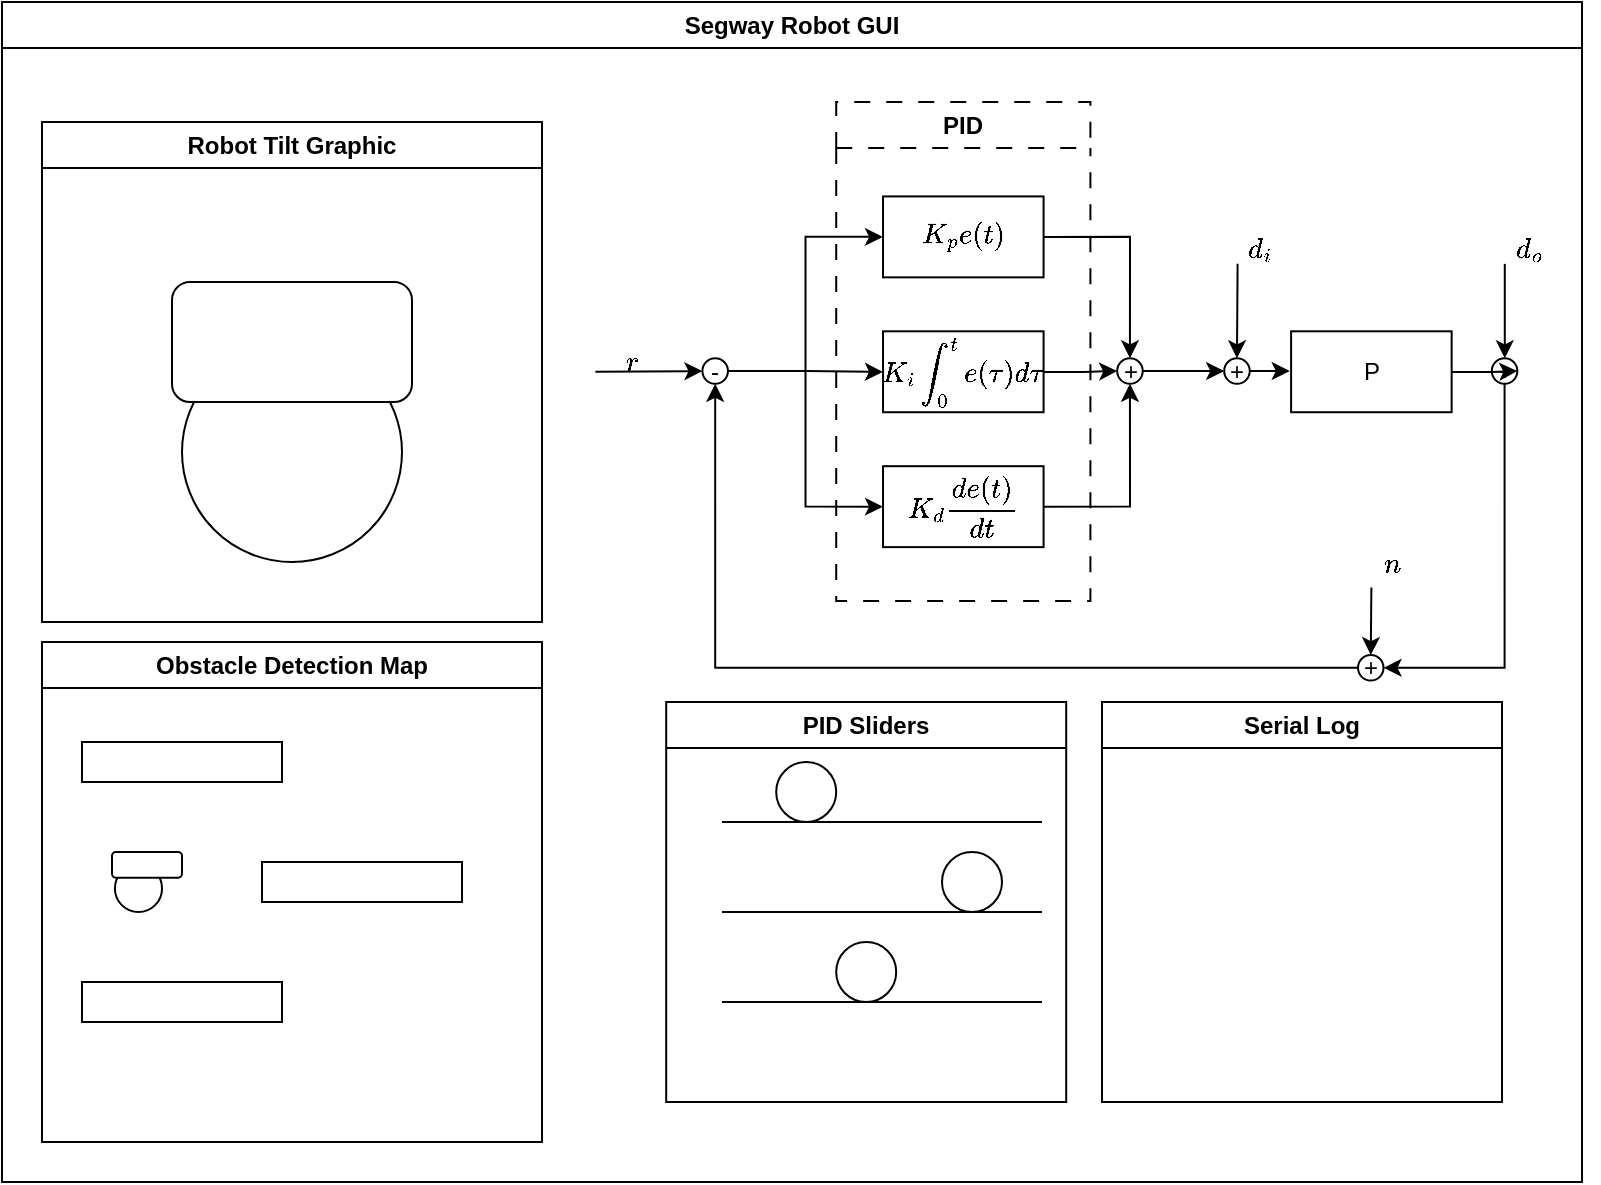 <mxfile version="21.7.5" type="device">
  <diagram name="Page-1" id="JrqC85rF7xHL8zw7GxRt">
    <mxGraphModel dx="1434" dy="843" grid="1" gridSize="10" guides="1" tooltips="1" connect="1" arrows="1" fold="1" page="1" pageScale="1" pageWidth="850" pageHeight="1100" math="1" shadow="0">
      <root>
        <mxCell id="0" />
        <mxCell id="1" parent="0" />
        <mxCell id="6u4YVSHrsR9_weqPG5pH-8" value="" style="ellipse;whiteSpace=wrap;html=1;aspect=fixed;" parent="1" vertex="1">
          <mxGeometry x="130" y="280" width="110" height="110" as="geometry" />
        </mxCell>
        <mxCell id="6u4YVSHrsR9_weqPG5pH-9" value="" style="rounded=1;whiteSpace=wrap;html=1;" parent="1" vertex="1">
          <mxGeometry x="125" y="250" width="120" height="60" as="geometry" />
        </mxCell>
        <mxCell id="6u4YVSHrsR9_weqPG5pH-10" value="Robot Tilt Graphic" style="swimlane;whiteSpace=wrap;html=1;" parent="1" vertex="1">
          <mxGeometry x="60" y="170" width="250" height="250" as="geometry" />
        </mxCell>
        <mxCell id="6u4YVSHrsR9_weqPG5pH-13" value="Obstacle Detection Map" style="swimlane;whiteSpace=wrap;html=1;" parent="1" vertex="1">
          <mxGeometry x="60" y="430" width="250" height="250" as="geometry" />
        </mxCell>
        <mxCell id="6u4YVSHrsR9_weqPG5pH-15" value="" style="rounded=0;whiteSpace=wrap;html=1;" parent="6u4YVSHrsR9_weqPG5pH-13" vertex="1">
          <mxGeometry x="110" y="110" width="100" height="20" as="geometry" />
        </mxCell>
        <mxCell id="6u4YVSHrsR9_weqPG5pH-14" value="" style="rounded=0;whiteSpace=wrap;html=1;" parent="1" vertex="1">
          <mxGeometry x="80" y="480" width="100" height="20" as="geometry" />
        </mxCell>
        <mxCell id="6u4YVSHrsR9_weqPG5pH-16" value="" style="rounded=0;whiteSpace=wrap;html=1;" parent="1" vertex="1">
          <mxGeometry x="80" y="600" width="100" height="20" as="geometry" />
        </mxCell>
        <mxCell id="6u4YVSHrsR9_weqPG5pH-23" value="" style="group;rotation=90;" parent="1" vertex="1" connectable="0">
          <mxGeometry x="95" y="535" width="35" height="30" as="geometry" />
        </mxCell>
        <mxCell id="6u4YVSHrsR9_weqPG5pH-20" value="" style="ellipse;whiteSpace=wrap;html=1;aspect=fixed;" parent="6u4YVSHrsR9_weqPG5pH-23" vertex="1">
          <mxGeometry x="1.458" y="6.429" width="23.571" height="23.571" as="geometry" />
        </mxCell>
        <mxCell id="6u4YVSHrsR9_weqPG5pH-21" value="" style="rounded=1;whiteSpace=wrap;html=1;" parent="6u4YVSHrsR9_weqPG5pH-23" vertex="1">
          <mxGeometry width="35" height="12.857" as="geometry" />
        </mxCell>
        <mxCell id="M0uOQpU6QGLfCnw9UPp8-62" value="" style="group" vertex="1" connectable="0" parent="1">
          <mxGeometry x="330" y="160" width="485" height="290" as="geometry" />
        </mxCell>
        <mxCell id="M0uOQpU6QGLfCnw9UPp8-63" value="-" style="ellipse;whiteSpace=wrap;html=1;aspect=fixed;" vertex="1" parent="M0uOQpU6QGLfCnw9UPp8-62">
          <mxGeometry x="60.207" y="128.14" width="12.774" height="12.774" as="geometry" />
        </mxCell>
        <mxCell id="M0uOQpU6QGLfCnw9UPp8-64" value="PID" style="swimlane;whiteSpace=wrap;html=1;dashed=1;dashPattern=8 8;glass=0;" vertex="1" parent="M0uOQpU6QGLfCnw9UPp8-62">
          <mxGeometry x="127.103" width="127.103" height="249.535" as="geometry" />
        </mxCell>
        <mxCell id="M0uOQpU6QGLfCnw9UPp8-65" value="$$K_i\int_0^t e(\tau) d\tau$$" style="rounded=0;whiteSpace=wrap;html=1;" vertex="1" parent="M0uOQpU6QGLfCnw9UPp8-64">
          <mxGeometry x="23.414" y="114.651" width="80.276" height="40.465" as="geometry" />
        </mxCell>
        <mxCell id="M0uOQpU6QGLfCnw9UPp8-66" value="$$K_p e(t)$$" style="rounded=0;whiteSpace=wrap;html=1;" vertex="1" parent="M0uOQpU6QGLfCnw9UPp8-64">
          <mxGeometry x="23.414" y="47.209" width="80.276" height="40.465" as="geometry" />
        </mxCell>
        <mxCell id="M0uOQpU6QGLfCnw9UPp8-67" value="$$K_d \frac{de(t)}{dt}$$" style="rounded=0;whiteSpace=wrap;html=1;" vertex="1" parent="M0uOQpU6QGLfCnw9UPp8-64">
          <mxGeometry x="23.414" y="182.093" width="80.276" height="40.465" as="geometry" />
        </mxCell>
        <mxCell id="M0uOQpU6QGLfCnw9UPp8-68" value="" style="edgeStyle=orthogonalEdgeStyle;rounded=0;orthogonalLoop=1;jettySize=auto;html=1;" edge="1" parent="M0uOQpU6QGLfCnw9UPp8-62" source="M0uOQpU6QGLfCnw9UPp8-63" target="M0uOQpU6QGLfCnw9UPp8-65">
          <mxGeometry relative="1" as="geometry" />
        </mxCell>
        <mxCell id="M0uOQpU6QGLfCnw9UPp8-69" style="edgeStyle=orthogonalEdgeStyle;rounded=0;orthogonalLoop=1;jettySize=auto;html=1;exitX=1;exitY=0.5;exitDx=0;exitDy=0;entryX=0;entryY=0.5;entryDx=0;entryDy=0;" edge="1" parent="M0uOQpU6QGLfCnw9UPp8-62" source="M0uOQpU6QGLfCnw9UPp8-63" target="M0uOQpU6QGLfCnw9UPp8-66">
          <mxGeometry relative="1" as="geometry" />
        </mxCell>
        <mxCell id="M0uOQpU6QGLfCnw9UPp8-70" style="edgeStyle=orthogonalEdgeStyle;rounded=0;orthogonalLoop=1;jettySize=auto;html=1;exitX=1;exitY=0.5;exitDx=0;exitDy=0;entryX=0;entryY=0.5;entryDx=0;entryDy=0;" edge="1" parent="M0uOQpU6QGLfCnw9UPp8-62" source="M0uOQpU6QGLfCnw9UPp8-63" target="M0uOQpU6QGLfCnw9UPp8-67">
          <mxGeometry relative="1" as="geometry" />
        </mxCell>
        <mxCell id="M0uOQpU6QGLfCnw9UPp8-71" value="P" style="rounded=0;whiteSpace=wrap;html=1;" vertex="1" parent="M0uOQpU6QGLfCnw9UPp8-62">
          <mxGeometry x="354.552" y="114.651" width="80.276" height="40.465" as="geometry" />
        </mxCell>
        <mxCell id="M0uOQpU6QGLfCnw9UPp8-72" value="+" style="ellipse;whiteSpace=wrap;html=1;aspect=fixed;" vertex="1" parent="M0uOQpU6QGLfCnw9UPp8-62">
          <mxGeometry x="267.586" y="128.14" width="12.774" height="12.774" as="geometry" />
        </mxCell>
        <mxCell id="M0uOQpU6QGLfCnw9UPp8-73" value="" style="edgeStyle=orthogonalEdgeStyle;rounded=0;orthogonalLoop=1;jettySize=auto;html=1;" edge="1" parent="M0uOQpU6QGLfCnw9UPp8-62" source="M0uOQpU6QGLfCnw9UPp8-65" target="M0uOQpU6QGLfCnw9UPp8-72">
          <mxGeometry relative="1" as="geometry" />
        </mxCell>
        <mxCell id="M0uOQpU6QGLfCnw9UPp8-74" style="edgeStyle=orthogonalEdgeStyle;rounded=0;orthogonalLoop=1;jettySize=auto;html=1;exitX=1;exitY=0.5;exitDx=0;exitDy=0;entryX=0.5;entryY=0;entryDx=0;entryDy=0;" edge="1" parent="M0uOQpU6QGLfCnw9UPp8-62" source="M0uOQpU6QGLfCnw9UPp8-66" target="M0uOQpU6QGLfCnw9UPp8-72">
          <mxGeometry relative="1" as="geometry" />
        </mxCell>
        <mxCell id="M0uOQpU6QGLfCnw9UPp8-75" style="edgeStyle=orthogonalEdgeStyle;rounded=0;orthogonalLoop=1;jettySize=auto;html=1;exitX=1;exitY=0.5;exitDx=0;exitDy=0;entryX=0.5;entryY=1;entryDx=0;entryDy=0;" edge="1" parent="M0uOQpU6QGLfCnw9UPp8-62" source="M0uOQpU6QGLfCnw9UPp8-67" target="M0uOQpU6QGLfCnw9UPp8-72">
          <mxGeometry relative="1" as="geometry" />
        </mxCell>
        <mxCell id="M0uOQpU6QGLfCnw9UPp8-76" value="" style="edgeStyle=orthogonalEdgeStyle;rounded=0;orthogonalLoop=1;jettySize=auto;html=1;" edge="1" parent="M0uOQpU6QGLfCnw9UPp8-62" source="M0uOQpU6QGLfCnw9UPp8-77" target="M0uOQpU6QGLfCnw9UPp8-71">
          <mxGeometry relative="1" as="geometry" />
        </mxCell>
        <mxCell id="M0uOQpU6QGLfCnw9UPp8-77" value="+" style="ellipse;whiteSpace=wrap;html=1;aspect=fixed;" vertex="1" parent="M0uOQpU6QGLfCnw9UPp8-62">
          <mxGeometry x="321.103" y="128.14" width="12.774" height="12.774" as="geometry" />
        </mxCell>
        <mxCell id="M0uOQpU6QGLfCnw9UPp8-78" value="" style="edgeStyle=orthogonalEdgeStyle;rounded=0;orthogonalLoop=1;jettySize=auto;html=1;" edge="1" parent="M0uOQpU6QGLfCnw9UPp8-62" source="M0uOQpU6QGLfCnw9UPp8-72" target="M0uOQpU6QGLfCnw9UPp8-77">
          <mxGeometry relative="1" as="geometry" />
        </mxCell>
        <mxCell id="M0uOQpU6QGLfCnw9UPp8-79" value="+" style="ellipse;whiteSpace=wrap;html=1;aspect=fixed;" vertex="1" parent="M0uOQpU6QGLfCnw9UPp8-62">
          <mxGeometry x="454.897" y="128.14" width="12.774" height="12.774" as="geometry" />
        </mxCell>
        <mxCell id="M0uOQpU6QGLfCnw9UPp8-80" value="" style="edgeStyle=orthogonalEdgeStyle;rounded=0;orthogonalLoop=1;jettySize=auto;html=1;" edge="1" parent="M0uOQpU6QGLfCnw9UPp8-62" source="M0uOQpU6QGLfCnw9UPp8-71" target="M0uOQpU6QGLfCnw9UPp8-79">
          <mxGeometry relative="1" as="geometry" />
        </mxCell>
        <mxCell id="M0uOQpU6QGLfCnw9UPp8-81" style="edgeStyle=orthogonalEdgeStyle;rounded=0;orthogonalLoop=1;jettySize=auto;html=1;exitX=0;exitY=0.5;exitDx=0;exitDy=0;entryX=0.5;entryY=1;entryDx=0;entryDy=0;" edge="1" parent="M0uOQpU6QGLfCnw9UPp8-62" source="M0uOQpU6QGLfCnw9UPp8-82" target="M0uOQpU6QGLfCnw9UPp8-63">
          <mxGeometry relative="1" as="geometry" />
        </mxCell>
        <mxCell id="M0uOQpU6QGLfCnw9UPp8-82" value="+" style="ellipse;whiteSpace=wrap;html=1;aspect=fixed;" vertex="1" parent="M0uOQpU6QGLfCnw9UPp8-62">
          <mxGeometry x="388" y="276.512" width="12.774" height="12.774" as="geometry" />
        </mxCell>
        <mxCell id="M0uOQpU6QGLfCnw9UPp8-83" value="" style="endArrow=classic;html=1;rounded=0;entryX=0;entryY=0.5;entryDx=0;entryDy=0;" edge="1" parent="M0uOQpU6QGLfCnw9UPp8-62" target="M0uOQpU6QGLfCnw9UPp8-63">
          <mxGeometry width="50" height="50" relative="1" as="geometry">
            <mxPoint x="6.69" y="134.884" as="sourcePoint" />
            <mxPoint x="40.138" y="107.907" as="targetPoint" />
          </mxGeometry>
        </mxCell>
        <mxCell id="M0uOQpU6QGLfCnw9UPp8-84" value="" style="endArrow=classic;html=1;rounded=0;entryX=0.5;entryY=0;entryDx=0;entryDy=0;" edge="1" parent="M0uOQpU6QGLfCnw9UPp8-62" target="M0uOQpU6QGLfCnw9UPp8-77">
          <mxGeometry width="50" height="50" relative="1" as="geometry">
            <mxPoint x="327.793" y="80.93" as="sourcePoint" />
            <mxPoint x="334.483" y="94.419" as="targetPoint" />
          </mxGeometry>
        </mxCell>
        <mxCell id="M0uOQpU6QGLfCnw9UPp8-85" value="" style="endArrow=classic;html=1;rounded=0;entryX=0.5;entryY=0;entryDx=0;entryDy=0;" edge="1" parent="M0uOQpU6QGLfCnw9UPp8-62">
          <mxGeometry width="50" height="50" relative="1" as="geometry">
            <mxPoint x="461.392" y="80.93" as="sourcePoint" />
            <mxPoint x="461.392" y="128.14" as="targetPoint" />
          </mxGeometry>
        </mxCell>
        <mxCell id="M0uOQpU6QGLfCnw9UPp8-86" value="$$d_i$$" style="text;html=1;align=center;verticalAlign=middle;resizable=0;points=[];autosize=1;strokeColor=none;fillColor=none;" vertex="1" parent="M0uOQpU6QGLfCnw9UPp8-62">
          <mxGeometry x="304.379" y="59.349" width="70" height="30" as="geometry" />
        </mxCell>
        <mxCell id="M0uOQpU6QGLfCnw9UPp8-87" value="$$d_o$$" style="text;html=1;align=center;verticalAlign=middle;resizable=0;points=[];autosize=1;strokeColor=none;fillColor=none;" vertex="1" parent="M0uOQpU6QGLfCnw9UPp8-62">
          <mxGeometry x="438.172" y="59.349" width="70" height="30" as="geometry" />
        </mxCell>
        <mxCell id="M0uOQpU6QGLfCnw9UPp8-88" value="$$n$$" style="text;html=1;align=center;verticalAlign=middle;resizable=0;points=[];autosize=1;strokeColor=none;fillColor=none;" vertex="1" parent="M0uOQpU6QGLfCnw9UPp8-62">
          <mxGeometry x="374.621" y="215.814" width="60" height="30" as="geometry" />
        </mxCell>
        <mxCell id="M0uOQpU6QGLfCnw9UPp8-89" value="$$r$$" style="text;html=1;align=center;verticalAlign=middle;resizable=0;points=[];autosize=1;strokeColor=none;fillColor=none;" vertex="1" parent="M0uOQpU6QGLfCnw9UPp8-62">
          <mxGeometry y="114.651" width="50" height="30" as="geometry" />
        </mxCell>
        <mxCell id="M0uOQpU6QGLfCnw9UPp8-90" value="" style="edgeStyle=none;orthogonalLoop=1;jettySize=auto;html=1;rounded=0;entryX=0.5;entryY=0;entryDx=0;entryDy=0;" edge="1" parent="M0uOQpU6QGLfCnw9UPp8-62" target="M0uOQpU6QGLfCnw9UPp8-82">
          <mxGeometry width="80" relative="1" as="geometry">
            <mxPoint x="394.69" y="242.791" as="sourcePoint" />
            <mxPoint x="394.69" y="269.767" as="targetPoint" />
            <Array as="points" />
          </mxGeometry>
        </mxCell>
        <mxCell id="M0uOQpU6QGLfCnw9UPp8-91" style="edgeStyle=orthogonalEdgeStyle;rounded=0;orthogonalLoop=1;jettySize=auto;html=1;exitX=0.5;exitY=1;exitDx=0;exitDy=0;entryX=1;entryY=0.5;entryDx=0;entryDy=0;" edge="1" parent="M0uOQpU6QGLfCnw9UPp8-62" source="M0uOQpU6QGLfCnw9UPp8-79" target="M0uOQpU6QGLfCnw9UPp8-82">
          <mxGeometry relative="1" as="geometry" />
        </mxCell>
        <mxCell id="M0uOQpU6QGLfCnw9UPp8-92" value="Segway Robot GUI" style="swimlane;whiteSpace=wrap;html=1;" vertex="1" parent="1">
          <mxGeometry x="40" y="110" width="790" height="590" as="geometry" />
        </mxCell>
        <mxCell id="M0uOQpU6QGLfCnw9UPp8-93" value="" style="endArrow=none;html=1;rounded=0;" edge="1" parent="M0uOQpU6QGLfCnw9UPp8-92">
          <mxGeometry width="50" height="50" relative="1" as="geometry">
            <mxPoint x="360" y="410" as="sourcePoint" />
            <mxPoint x="520" y="410" as="targetPoint" />
          </mxGeometry>
        </mxCell>
        <mxCell id="M0uOQpU6QGLfCnw9UPp8-94" value="" style="ellipse;whiteSpace=wrap;html=1;aspect=fixed;" vertex="1" parent="M0uOQpU6QGLfCnw9UPp8-92">
          <mxGeometry x="387.1" y="380" width="30" height="30" as="geometry" />
        </mxCell>
        <mxCell id="M0uOQpU6QGLfCnw9UPp8-96" value="" style="endArrow=none;html=1;rounded=0;" edge="1" parent="M0uOQpU6QGLfCnw9UPp8-92">
          <mxGeometry width="50" height="50" relative="1" as="geometry">
            <mxPoint x="360" y="455" as="sourcePoint" />
            <mxPoint x="520" y="455" as="targetPoint" />
          </mxGeometry>
        </mxCell>
        <mxCell id="M0uOQpU6QGLfCnw9UPp8-97" value="" style="ellipse;whiteSpace=wrap;html=1;aspect=fixed;" vertex="1" parent="M0uOQpU6QGLfCnw9UPp8-92">
          <mxGeometry x="470" y="425" width="30" height="30" as="geometry" />
        </mxCell>
        <mxCell id="M0uOQpU6QGLfCnw9UPp8-98" value="" style="endArrow=none;html=1;rounded=0;" edge="1" parent="M0uOQpU6QGLfCnw9UPp8-92">
          <mxGeometry width="50" height="50" relative="1" as="geometry">
            <mxPoint x="360" y="500" as="sourcePoint" />
            <mxPoint x="520" y="500" as="targetPoint" />
          </mxGeometry>
        </mxCell>
        <mxCell id="M0uOQpU6QGLfCnw9UPp8-99" value="" style="ellipse;whiteSpace=wrap;html=1;aspect=fixed;" vertex="1" parent="M0uOQpU6QGLfCnw9UPp8-92">
          <mxGeometry x="417.1" y="470" width="30" height="30" as="geometry" />
        </mxCell>
        <mxCell id="M0uOQpU6QGLfCnw9UPp8-100" value="PID Sliders" style="swimlane;whiteSpace=wrap;html=1;" vertex="1" parent="M0uOQpU6QGLfCnw9UPp8-92">
          <mxGeometry x="332.1" y="350" width="200" height="200" as="geometry" />
        </mxCell>
        <mxCell id="M0uOQpU6QGLfCnw9UPp8-101" value="Serial Log" style="swimlane;whiteSpace=wrap;html=1;" vertex="1" parent="M0uOQpU6QGLfCnw9UPp8-92">
          <mxGeometry x="550" y="350" width="200" height="200" as="geometry" />
        </mxCell>
      </root>
    </mxGraphModel>
  </diagram>
</mxfile>

